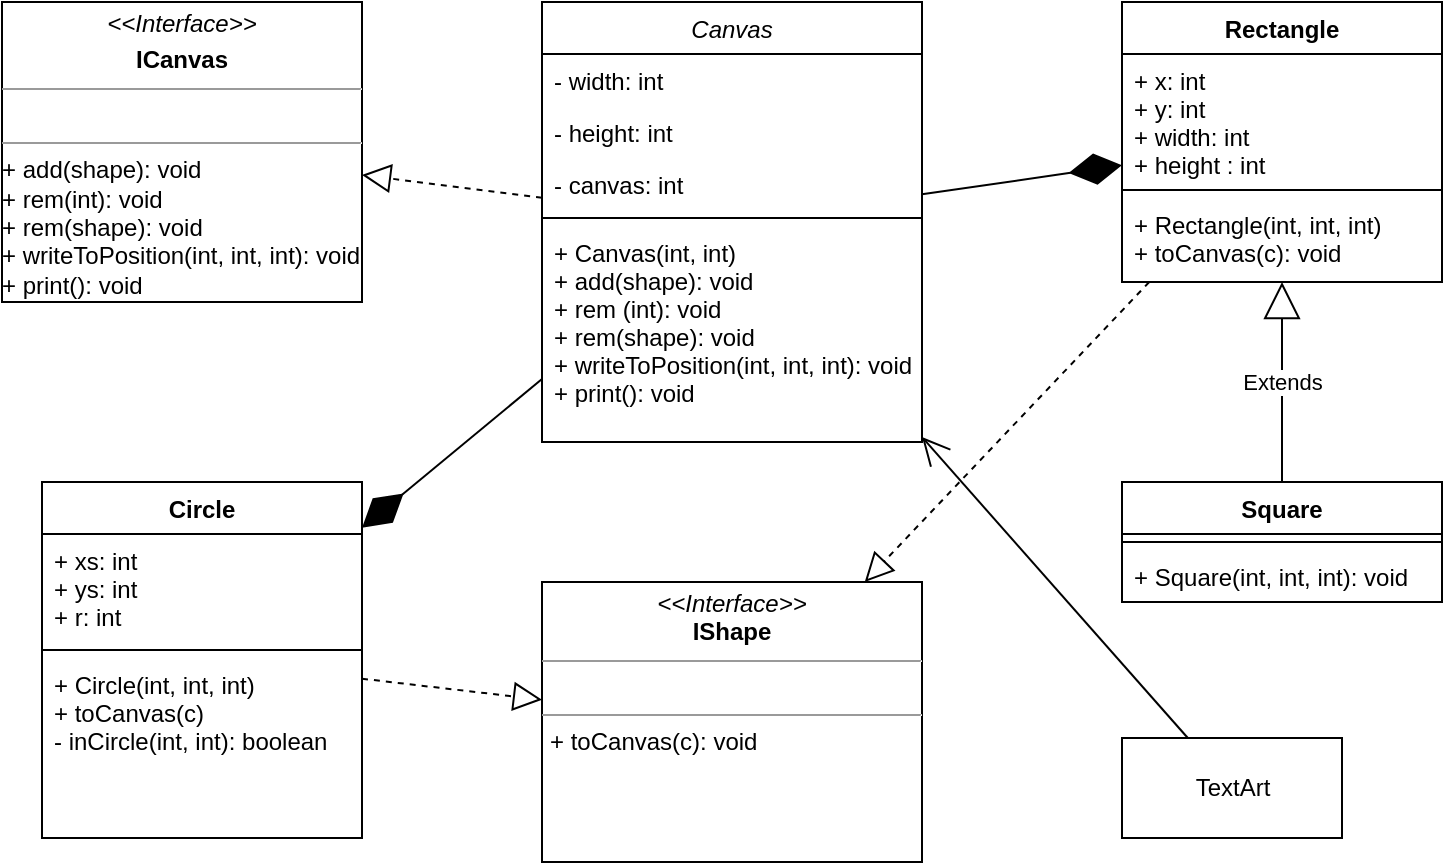 <mxfile version="13.1.4"><diagram id="C5RBs43oDa-KdzZeNtuy" name="Page-1"><mxGraphModel dx="651" dy="768" grid="1" gridSize="10" guides="1" tooltips="1" connect="1" arrows="1" fold="1" page="1" pageScale="1" pageWidth="827" pageHeight="1169" math="0" shadow="0"><root><mxCell id="WIyWlLk6GJQsqaUBKTNV-0"/><mxCell id="WIyWlLk6GJQsqaUBKTNV-1" parent="WIyWlLk6GJQsqaUBKTNV-0"/><mxCell id="PkpdXhcnRGZgfiZdtLeT-3" value="&lt;p style=&quot;margin: 0px ; margin-top: 4px ; text-align: center&quot;&gt;&lt;i&gt;&amp;lt;&amp;lt;Interface&amp;gt;&amp;gt;&lt;/i&gt;&lt;/p&gt;&lt;p style=&quot;margin: 0px ; margin-top: 4px ; text-align: center&quot;&gt;&lt;b&gt;ICanvas&lt;/b&gt;&lt;/p&gt;&lt;hr size=&quot;1&quot;&gt;&lt;p style=&quot;margin: 0px ; margin-left: 4px&quot;&gt;&lt;br&gt;&lt;/p&gt;&lt;hr size=&quot;1&quot;&gt;+ add(shape): void&lt;br&gt;+ rem(int): void&lt;br&gt;+ rem(shape): void&lt;br&gt;+ writeToPosition(int, int, int): void&lt;br&gt;+ print(): void&lt;br&gt;&lt;p style=&quot;margin: 0px ; margin-left: 4px&quot;&gt;&lt;br&gt;&lt;/p&gt;" style="verticalAlign=top;align=left;overflow=fill;fontSize=12;fontFamily=Helvetica;html=1;" parent="WIyWlLk6GJQsqaUBKTNV-1" vertex="1"><mxGeometry x="80" y="100" width="180" height="150" as="geometry"/></mxCell><mxCell id="PkpdXhcnRGZgfiZdtLeT-15" value="&lt;p style=&quot;margin: 0px ; margin-top: 4px ; text-align: center&quot;&gt;&lt;i&gt;&amp;lt;&amp;lt;Interface&amp;gt;&amp;gt;&lt;/i&gt;&lt;br&gt;&lt;b&gt;IShape&lt;/b&gt;&lt;/p&gt;&lt;hr size=&quot;1&quot;&gt;&lt;p style=&quot;margin: 0px ; margin-left: 4px&quot;&gt;&lt;br&gt;&lt;/p&gt;&lt;hr size=&quot;1&quot;&gt;&lt;p style=&quot;margin: 0px ; margin-left: 4px&quot;&gt;+ toCanvas(c): void&lt;/p&gt;" style="verticalAlign=top;align=left;overflow=fill;fontSize=12;fontFamily=Helvetica;html=1;" parent="WIyWlLk6GJQsqaUBKTNV-1" vertex="1"><mxGeometry x="350" y="390" width="190" height="140" as="geometry"/></mxCell><mxCell id="PkpdXhcnRGZgfiZdtLeT-50" value="TextArt" style="html=1;" parent="WIyWlLk6GJQsqaUBKTNV-1" vertex="1"><mxGeometry x="640" y="468" width="110" height="50" as="geometry"/></mxCell><mxCell id="PkpdXhcnRGZgfiZdtLeT-11" value="Circle" style="swimlane;fontStyle=1;align=center;verticalAlign=top;childLayout=stackLayout;horizontal=1;startSize=26;horizontalStack=0;resizeParent=1;resizeParentMax=0;resizeLast=0;collapsible=1;marginBottom=0;" parent="WIyWlLk6GJQsqaUBKTNV-1" vertex="1"><mxGeometry x="100" y="340" width="160" height="178" as="geometry"/></mxCell><mxCell id="PkpdXhcnRGZgfiZdtLeT-12" value="+ xs: int&#10;+ ys: int&#10;+ r: int" style="text;strokeColor=none;fillColor=none;align=left;verticalAlign=top;spacingLeft=4;spacingRight=4;overflow=hidden;rotatable=0;points=[[0,0.5],[1,0.5]];portConstraint=eastwest;" parent="PkpdXhcnRGZgfiZdtLeT-11" vertex="1"><mxGeometry y="26" width="160" height="54" as="geometry"/></mxCell><mxCell id="PkpdXhcnRGZgfiZdtLeT-13" value="" style="line;strokeWidth=1;fillColor=none;align=left;verticalAlign=middle;spacingTop=-1;spacingLeft=3;spacingRight=3;rotatable=0;labelPosition=right;points=[];portConstraint=eastwest;" parent="PkpdXhcnRGZgfiZdtLeT-11" vertex="1"><mxGeometry y="80" width="160" height="8" as="geometry"/></mxCell><mxCell id="PkpdXhcnRGZgfiZdtLeT-14" value="+ Circle(int, int, int) &#10;+ toCanvas(c)&#10;- inCircle(int, int): boolean" style="text;strokeColor=none;fillColor=none;align=left;verticalAlign=top;spacingLeft=4;spacingRight=4;overflow=hidden;rotatable=0;points=[[0,0.5],[1,0.5]];portConstraint=eastwest;" parent="PkpdXhcnRGZgfiZdtLeT-11" vertex="1"><mxGeometry y="88" width="160" height="90" as="geometry"/></mxCell><mxCell id="PkpdXhcnRGZgfiZdtLeT-46" value="Square" style="swimlane;fontStyle=1;align=center;verticalAlign=top;childLayout=stackLayout;horizontal=1;startSize=26;horizontalStack=0;resizeParent=1;resizeParentMax=0;resizeLast=0;collapsible=1;marginBottom=0;" parent="WIyWlLk6GJQsqaUBKTNV-1" vertex="1"><mxGeometry x="640" y="340" width="160" height="60" as="geometry"/></mxCell><mxCell id="PkpdXhcnRGZgfiZdtLeT-48" value="" style="line;strokeWidth=1;fillColor=none;align=left;verticalAlign=middle;spacingTop=-1;spacingLeft=3;spacingRight=3;rotatable=0;labelPosition=right;points=[];portConstraint=eastwest;" parent="PkpdXhcnRGZgfiZdtLeT-46" vertex="1"><mxGeometry y="26" width="160" height="8" as="geometry"/></mxCell><mxCell id="PkpdXhcnRGZgfiZdtLeT-49" value="+ Square(int, int, int): void" style="text;strokeColor=none;fillColor=none;align=left;verticalAlign=top;spacingLeft=4;spacingRight=4;overflow=hidden;rotatable=0;points=[[0,0.5],[1,0.5]];portConstraint=eastwest;" parent="PkpdXhcnRGZgfiZdtLeT-46" vertex="1"><mxGeometry y="34" width="160" height="26" as="geometry"/></mxCell><mxCell id="PkpdXhcnRGZgfiZdtLeT-29" value="Rectangle" style="swimlane;fontStyle=1;align=center;verticalAlign=top;childLayout=stackLayout;horizontal=1;startSize=26;horizontalStack=0;resizeParent=1;resizeParentMax=0;resizeLast=0;collapsible=1;marginBottom=0;" parent="WIyWlLk6GJQsqaUBKTNV-1" vertex="1"><mxGeometry x="640" y="100" width="160" height="140" as="geometry"/></mxCell><mxCell id="PkpdXhcnRGZgfiZdtLeT-30" value="+ x: int&#10;+ y: int&#10;+ width: int&#10;+ height : int" style="text;strokeColor=none;fillColor=none;align=left;verticalAlign=top;spacingLeft=4;spacingRight=4;overflow=hidden;rotatable=0;points=[[0,0.5],[1,0.5]];portConstraint=eastwest;" parent="PkpdXhcnRGZgfiZdtLeT-29" vertex="1"><mxGeometry y="26" width="160" height="64" as="geometry"/></mxCell><mxCell id="PkpdXhcnRGZgfiZdtLeT-31" value="" style="line;strokeWidth=1;fillColor=none;align=left;verticalAlign=middle;spacingTop=-1;spacingLeft=3;spacingRight=3;rotatable=0;labelPosition=right;points=[];portConstraint=eastwest;" parent="PkpdXhcnRGZgfiZdtLeT-29" vertex="1"><mxGeometry y="90" width="160" height="8" as="geometry"/></mxCell><mxCell id="PkpdXhcnRGZgfiZdtLeT-32" value="+ Rectangle(int, int, int)&#10;+ toCanvas(c): void" style="text;strokeColor=none;fillColor=none;align=left;verticalAlign=top;spacingLeft=4;spacingRight=4;overflow=hidden;rotatable=0;points=[[0,0.5],[1,0.5]];portConstraint=eastwest;" parent="PkpdXhcnRGZgfiZdtLeT-29" vertex="1"><mxGeometry y="98" width="160" height="42" as="geometry"/></mxCell><mxCell id="zkfFHV4jXpPFQw0GAbJ--0" value="Canvas" style="swimlane;fontStyle=2;align=center;verticalAlign=top;childLayout=stackLayout;horizontal=1;startSize=26;horizontalStack=0;resizeParent=1;resizeLast=0;collapsible=1;marginBottom=0;rounded=0;shadow=0;strokeWidth=1;" parent="WIyWlLk6GJQsqaUBKTNV-1" vertex="1"><mxGeometry x="350" y="100" width="190" height="220" as="geometry"><mxRectangle x="230" y="140" width="160" height="26" as="alternateBounds"/></mxGeometry></mxCell><mxCell id="zkfFHV4jXpPFQw0GAbJ--1" value="- width: int" style="text;align=left;verticalAlign=top;spacingLeft=4;spacingRight=4;overflow=hidden;rotatable=0;points=[[0,0.5],[1,0.5]];portConstraint=eastwest;" parent="zkfFHV4jXpPFQw0GAbJ--0" vertex="1"><mxGeometry y="26" width="190" height="26" as="geometry"/></mxCell><mxCell id="zkfFHV4jXpPFQw0GAbJ--2" value="- height: int" style="text;align=left;verticalAlign=top;spacingLeft=4;spacingRight=4;overflow=hidden;rotatable=0;points=[[0,0.5],[1,0.5]];portConstraint=eastwest;rounded=0;shadow=0;html=0;" parent="zkfFHV4jXpPFQw0GAbJ--0" vertex="1"><mxGeometry y="52" width="190" height="26" as="geometry"/></mxCell><mxCell id="zkfFHV4jXpPFQw0GAbJ--3" value="- canvas: int" style="text;align=left;verticalAlign=top;spacingLeft=4;spacingRight=4;overflow=hidden;rotatable=0;points=[[0,0.5],[1,0.5]];portConstraint=eastwest;rounded=0;shadow=0;html=0;" parent="zkfFHV4jXpPFQw0GAbJ--0" vertex="1"><mxGeometry y="78" width="190" height="26" as="geometry"/></mxCell><mxCell id="zkfFHV4jXpPFQw0GAbJ--4" value="" style="line;html=1;strokeWidth=1;align=left;verticalAlign=middle;spacingTop=-1;spacingLeft=3;spacingRight=3;rotatable=0;labelPosition=right;points=[];portConstraint=eastwest;" parent="zkfFHV4jXpPFQw0GAbJ--0" vertex="1"><mxGeometry y="104" width="190" height="8" as="geometry"/></mxCell><mxCell id="zkfFHV4jXpPFQw0GAbJ--5" value="+ Canvas(int, int)&#10;+ add(shape): void&#10;+ rem (int): void&#10;+ rem(shape): void&#10;+ writeToPosition(int, int, int): void&#10;+ print(): void" style="text;align=left;verticalAlign=top;spacingLeft=4;spacingRight=4;overflow=hidden;rotatable=0;points=[[0,0.5],[1,0.5]];portConstraint=eastwest;" parent="zkfFHV4jXpPFQw0GAbJ--0" vertex="1"><mxGeometry y="112" width="190" height="98" as="geometry"/></mxCell><mxCell id="PkpdXhcnRGZgfiZdtLeT-51" value="" style="endArrow=block;dashed=1;endFill=0;endSize=12;html=1;" parent="WIyWlLk6GJQsqaUBKTNV-1" source="zkfFHV4jXpPFQw0GAbJ--0" target="PkpdXhcnRGZgfiZdtLeT-3" edge="1"><mxGeometry width="160" relative="1" as="geometry"><mxPoint x="140" y="320" as="sourcePoint"/><mxPoint x="300" y="320" as="targetPoint"/></mxGeometry></mxCell><mxCell id="PkpdXhcnRGZgfiZdtLeT-53" value="" style="endArrow=diamondThin;endFill=1;endSize=24;html=1;" parent="WIyWlLk6GJQsqaUBKTNV-1" source="zkfFHV4jXpPFQw0GAbJ--0" target="PkpdXhcnRGZgfiZdtLeT-11" edge="1"><mxGeometry width="160" relative="1" as="geometry"><mxPoint x="370" y="310" as="sourcePoint"/><mxPoint x="530" y="310" as="targetPoint"/></mxGeometry></mxCell><mxCell id="PkpdXhcnRGZgfiZdtLeT-54" value="" style="endArrow=block;dashed=1;endFill=0;endSize=12;html=1;" parent="WIyWlLk6GJQsqaUBKTNV-1" source="PkpdXhcnRGZgfiZdtLeT-11" target="PkpdXhcnRGZgfiZdtLeT-15" edge="1"><mxGeometry width="160" relative="1" as="geometry"><mxPoint x="370" y="310" as="sourcePoint"/><mxPoint x="530" y="310" as="targetPoint"/></mxGeometry></mxCell><mxCell id="PkpdXhcnRGZgfiZdtLeT-55" value="" style="endArrow=block;dashed=1;endFill=0;endSize=12;html=1;" parent="WIyWlLk6GJQsqaUBKTNV-1" source="PkpdXhcnRGZgfiZdtLeT-29" target="PkpdXhcnRGZgfiZdtLeT-15" edge="1"><mxGeometry width="160" relative="1" as="geometry"><mxPoint x="370" y="310" as="sourcePoint"/><mxPoint x="530" y="310" as="targetPoint"/></mxGeometry></mxCell><mxCell id="PkpdXhcnRGZgfiZdtLeT-56" value="Extends" style="endArrow=block;endSize=16;endFill=0;html=1;" parent="WIyWlLk6GJQsqaUBKTNV-1" source="PkpdXhcnRGZgfiZdtLeT-46" target="PkpdXhcnRGZgfiZdtLeT-29" edge="1"><mxGeometry width="160" relative="1" as="geometry"><mxPoint x="370" y="310" as="sourcePoint"/><mxPoint x="530" y="310" as="targetPoint"/></mxGeometry></mxCell><mxCell id="PkpdXhcnRGZgfiZdtLeT-58" value="" style="endArrow=diamondThin;endFill=1;endSize=24;html=1;" parent="WIyWlLk6GJQsqaUBKTNV-1" source="zkfFHV4jXpPFQw0GAbJ--0" target="PkpdXhcnRGZgfiZdtLeT-29" edge="1"><mxGeometry width="160" relative="1" as="geometry"><mxPoint x="370" y="310" as="sourcePoint"/><mxPoint x="530" y="310" as="targetPoint"/></mxGeometry></mxCell><mxCell id="PkpdXhcnRGZgfiZdtLeT-59" value="" style="endArrow=open;endFill=1;endSize=12;html=1;" parent="WIyWlLk6GJQsqaUBKTNV-1" source="PkpdXhcnRGZgfiZdtLeT-50" target="zkfFHV4jXpPFQw0GAbJ--0" edge="1"><mxGeometry width="160" relative="1" as="geometry"><mxPoint x="370" y="310" as="sourcePoint"/><mxPoint x="530" y="310" as="targetPoint"/></mxGeometry></mxCell></root></mxGraphModel></diagram></mxfile>